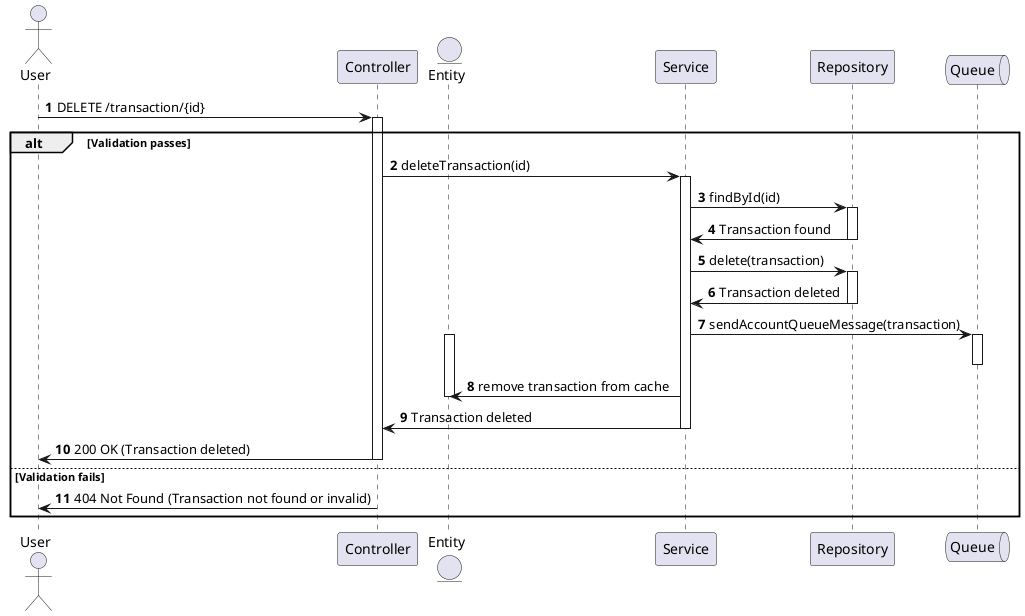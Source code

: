 @startuml
autonumber
actor User

User -> Controller: DELETE /transaction/{id}
activate Controller

entity Entity as Cache

alt Validation passes
    Controller -> Service: deleteTransaction(id)
    activate Service

    Service -> Repository: findById(id)
    activate Repository
    Repository -> Service: Transaction found
    deactivate Repository

    Service -> Repository: delete(transaction)
    activate Repository
    Repository -> Service: Transaction deleted
    deactivate Repository

    queue Queue as AccountQueue
    Service -> AccountQueue: sendAccountQueueMessage(transaction)
    activate AccountQueue
    deactivate AccountQueue

    activate Cache
    Service -> Cache: remove transaction from cache
    deactivate Cache

    Service -> Controller: Transaction deleted
    deactivate Service

    Controller -> User: 200 OK (Transaction deleted)
deactivate Controller

else Validation fails
    Controller -> User: 404 Not Found (Transaction not found or invalid)
deactivate Controller
end

@enduml
